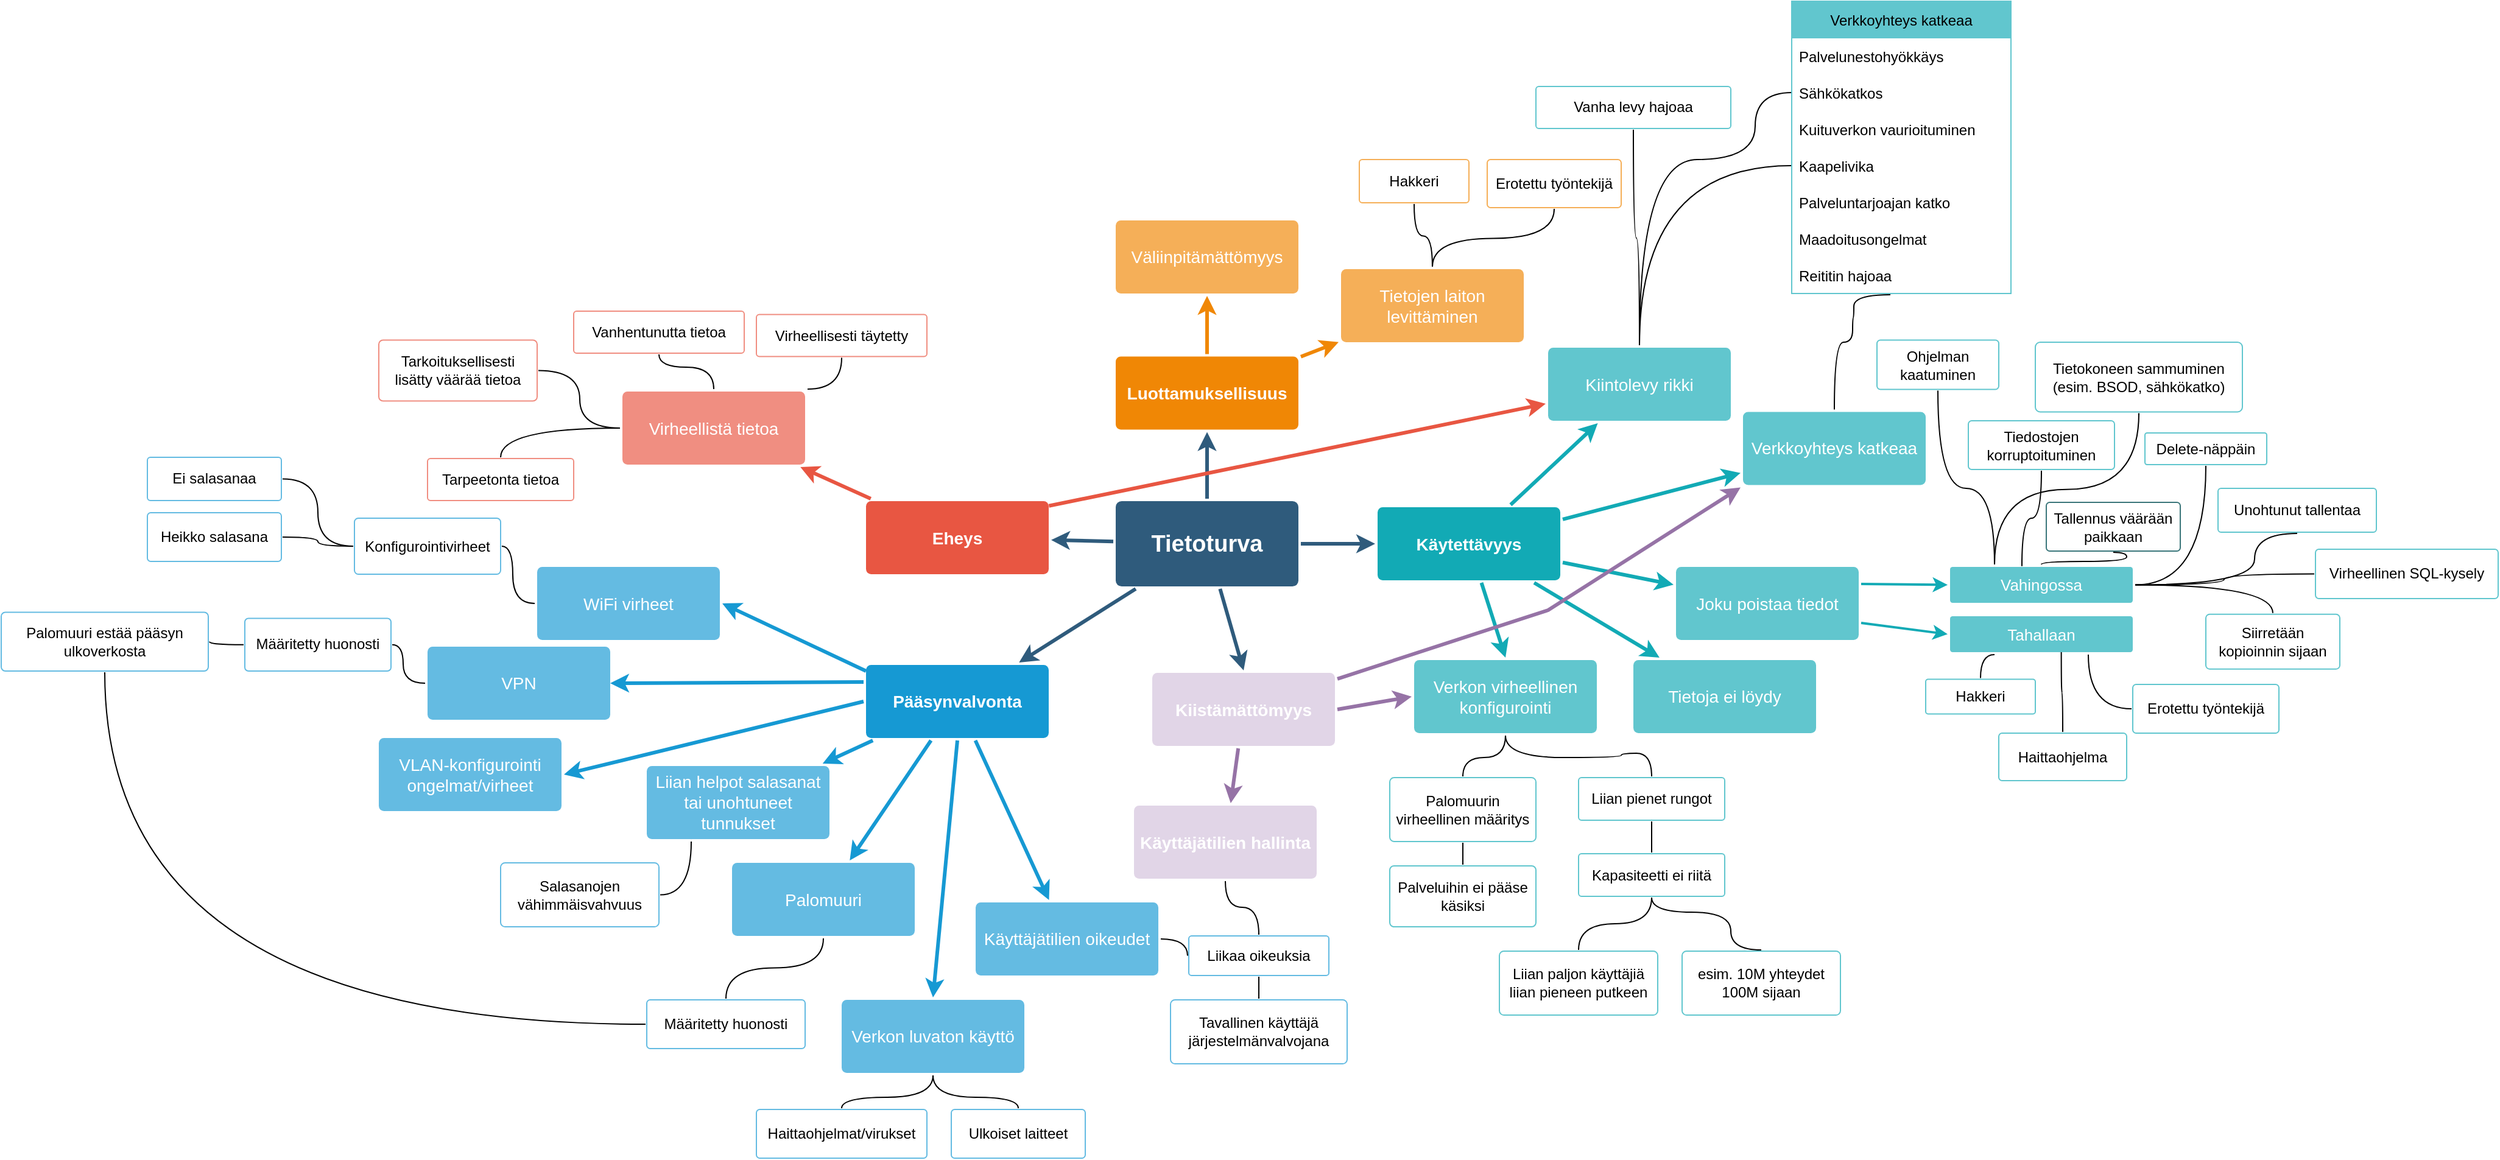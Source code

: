<mxfile version="20.2.8" type="device"><diagram id="6a731a19-8d31-9384-78a2-239565b7b9f0" name="Tietoturva"><mxGraphModel dx="2876" dy="1892" grid="1" gridSize="10" guides="1" tooltips="1" connect="1" arrows="1" fold="1" page="1" pageScale="1" pageWidth="1169" pageHeight="827" background="none" math="0" shadow="0"><root><mxCell id="0"/><mxCell id="1" parent="0"/><mxCell id="1745" value="" style="edgeStyle=none;rounded=0;jumpStyle=none;html=1;shadow=0;labelBackgroundColor=none;startArrow=none;startFill=0;endArrow=classic;endFill=1;jettySize=auto;orthogonalLoop=1;strokeColor=#2F5B7C;strokeWidth=3;fontFamily=Helvetica;fontSize=16;fontColor=#23445D;spacing=5;" parent="1" source="1749" target="1764" edge="1"><mxGeometry relative="1" as="geometry"/></mxCell><mxCell id="1746" value="" style="edgeStyle=none;rounded=0;jumpStyle=none;html=1;shadow=0;labelBackgroundColor=none;startArrow=none;startFill=0;endArrow=classic;endFill=1;jettySize=auto;orthogonalLoop=1;strokeColor=#2F5B7C;strokeWidth=3;fontFamily=Helvetica;fontSize=16;fontColor=#23445D;spacing=5;" parent="1" source="1749" target="1771" edge="1"><mxGeometry relative="1" as="geometry"/></mxCell><mxCell id="1747" value="" style="edgeStyle=none;rounded=0;jumpStyle=none;html=1;shadow=0;labelBackgroundColor=none;startArrow=none;startFill=0;endArrow=classic;endFill=1;jettySize=auto;orthogonalLoop=1;strokeColor=#2F5B7C;strokeWidth=3;fontFamily=Helvetica;fontSize=16;fontColor=#23445D;spacing=5;" parent="1" source="1749" target="1760" edge="1"><mxGeometry relative="1" as="geometry"/></mxCell><mxCell id="1748" value="" style="edgeStyle=none;rounded=0;jumpStyle=none;html=1;shadow=0;labelBackgroundColor=none;startArrow=none;startFill=0;endArrow=classic;endFill=1;jettySize=auto;orthogonalLoop=1;strokeColor=#2F5B7C;strokeWidth=3;fontFamily=Helvetica;fontSize=16;fontColor=#23445D;spacing=5;" parent="1" source="1749" target="1753" edge="1"><mxGeometry relative="1" as="geometry"/></mxCell><mxCell id="1749" value="Tietoturva" style="rounded=1;whiteSpace=wrap;html=1;shadow=0;labelBackgroundColor=none;strokeColor=none;strokeWidth=3;fillColor=#2F5B7C;fontFamily=Helvetica;fontSize=19;fontColor=#FFFFFF;align=center;fontStyle=1;spacing=5;arcSize=7;perimeterSpacing=2;sketch=0;" parent="1" vertex="1"><mxGeometry x="505" y="380.5" width="150" height="70" as="geometry"/></mxCell><mxCell id="1750" value="" style="edgeStyle=none;rounded=1;jumpStyle=none;html=1;shadow=0;labelBackgroundColor=none;startArrow=none;startFill=0;jettySize=auto;orthogonalLoop=1;strokeColor=#E85642;strokeWidth=3;fontFamily=Helvetica;fontSize=14;fontColor=#FFFFFF;spacing=5;fontStyle=1;fillColor=#b0e3e6;" parent="1" source="1753" target="1756" edge="1"><mxGeometry relative="1" as="geometry"/></mxCell><mxCell id="1753" value="Eheys" style="rounded=1;whiteSpace=wrap;html=1;shadow=0;labelBackgroundColor=none;strokeColor=none;strokeWidth=3;fillColor=#e85642;fontFamily=Helvetica;fontSize=14;fontColor=#FFFFFF;align=center;spacing=5;fontStyle=1;arcSize=7;perimeterSpacing=2;" parent="1" vertex="1"><mxGeometry x="300" y="380.5" width="150" height="60" as="geometry"/></mxCell><mxCell id="zw-V_fvsWvA3pNvPVC6o-1844" style="edgeStyle=orthogonalEdgeStyle;curved=1;orthogonalLoop=1;jettySize=auto;html=1;exitX=0.5;exitY=0;exitDx=0;exitDy=0;entryX=0.5;entryY=1;entryDx=0;entryDy=0;fontSize=13;fontColor=#000000;endArrow=none;endFill=0;strokeColor=#000000;" parent="1" source="1756" target="zw-V_fvsWvA3pNvPVC6o-1843" edge="1"><mxGeometry relative="1" as="geometry"/></mxCell><mxCell id="zw-V_fvsWvA3pNvPVC6o-1882" style="edgeStyle=orthogonalEdgeStyle;orthogonalLoop=1;jettySize=auto;html=1;exitX=1;exitY=0;exitDx=0;exitDy=0;entryX=0.5;entryY=1;entryDx=0;entryDy=0;fontSize=13;fontColor=#000000;endArrow=none;endFill=0;strokeColor=#000000;strokeWidth=1;curved=1;sketch=0;" parent="1" source="1756" target="zw-V_fvsWvA3pNvPVC6o-1880" edge="1"><mxGeometry relative="1" as="geometry"/></mxCell><mxCell id="2FHtNxAHxE6diCoPoQsu-1800" style="edgeStyle=orthogonalEdgeStyle;curved=1;orthogonalLoop=1;jettySize=auto;html=1;entryX=1;entryY=0.5;entryDx=0;entryDy=0;strokeColor=default;endArrow=none;endFill=0;" edge="1" parent="1" source="1756" target="2FHtNxAHxE6diCoPoQsu-1799"><mxGeometry relative="1" as="geometry"/></mxCell><mxCell id="2FHtNxAHxE6diCoPoQsu-1802" style="edgeStyle=orthogonalEdgeStyle;curved=1;orthogonalLoop=1;jettySize=auto;html=1;entryX=0.5;entryY=0;entryDx=0;entryDy=0;strokeColor=default;endArrow=none;endFill=0;" edge="1" parent="1" source="1756" target="2FHtNxAHxE6diCoPoQsu-1801"><mxGeometry relative="1" as="geometry"/></mxCell><mxCell id="1756" value="Virheellistä tietoa" style="rounded=1;whiteSpace=wrap;html=1;shadow=0;labelBackgroundColor=none;strokeColor=none;strokeWidth=3;fillColor=#f08e81;fontFamily=Helvetica;fontSize=14;fontColor=#FFFFFF;align=center;spacing=5;fontStyle=0;arcSize=7;perimeterSpacing=2;" parent="1" vertex="1"><mxGeometry x="100" y="290.5" width="150" height="60" as="geometry"/></mxCell><mxCell id="1757" value="" style="edgeStyle=none;rounded=0;jumpStyle=none;html=1;shadow=0;labelBackgroundColor=none;startArrow=none;startFill=0;endArrow=classic;endFill=1;jettySize=auto;orthogonalLoop=1;strokeColor=#1699D3;strokeWidth=3;fontFamily=Helvetica;fontSize=14;fontColor=#FFFFFF;spacing=5;" parent="1" source="1760" target="1763" edge="1"><mxGeometry relative="1" as="geometry"/></mxCell><mxCell id="1758" value="" style="edgeStyle=none;rounded=0;jumpStyle=none;html=1;shadow=0;labelBackgroundColor=none;startArrow=none;startFill=0;endArrow=classic;endFill=1;jettySize=auto;orthogonalLoop=1;strokeColor=#1699D3;strokeWidth=3;fontFamily=Helvetica;fontSize=14;fontColor=#FFFFFF;spacing=5;" parent="1" source="1760" target="1762" edge="1"><mxGeometry relative="1" as="geometry"/></mxCell><mxCell id="1759" value="" style="edgeStyle=none;rounded=0;jumpStyle=none;html=1;shadow=0;labelBackgroundColor=none;startArrow=none;startFill=0;endArrow=classic;endFill=1;jettySize=auto;orthogonalLoop=1;strokeColor=#1699D3;strokeWidth=3;fontFamily=Helvetica;fontSize=14;fontColor=#FFFFFF;spacing=5;" parent="1" source="1760" target="1761" edge="1"><mxGeometry relative="1" as="geometry"/></mxCell><mxCell id="1760" value="Pääsynvalvonta" style="rounded=1;whiteSpace=wrap;html=1;shadow=0;labelBackgroundColor=none;strokeColor=none;strokeWidth=3;fillColor=#1699d3;fontFamily=Helvetica;fontSize=14;fontColor=#FFFFFF;align=center;spacing=5;fontStyle=1;arcSize=7;perimeterSpacing=2;" parent="1" vertex="1"><mxGeometry x="300" y="515" width="150" height="60" as="geometry"/></mxCell><mxCell id="zw-V_fvsWvA3pNvPVC6o-1846" style="edgeStyle=orthogonalEdgeStyle;curved=1;orthogonalLoop=1;jettySize=auto;html=1;exitX=1;exitY=0.5;exitDx=0;exitDy=0;entryX=0;entryY=0.5;entryDx=0;entryDy=0;fontSize=13;fontColor=#000000;endArrow=none;endFill=0;strokeColor=#000000;" parent="1" source="1761" target="zw-V_fvsWvA3pNvPVC6o-1845" edge="1"><mxGeometry relative="1" as="geometry"/></mxCell><mxCell id="1761" value="Käyttäjätilien oikeudet" style="rounded=1;whiteSpace=wrap;html=1;shadow=0;labelBackgroundColor=none;strokeColor=none;strokeWidth=3;fillColor=#64bbe2;fontFamily=Helvetica;fontSize=14;fontColor=#FFFFFF;align=center;spacing=5;arcSize=7;perimeterSpacing=2;" parent="1" vertex="1"><mxGeometry x="390" y="710" width="150" height="60" as="geometry"/></mxCell><mxCell id="zw-V_fvsWvA3pNvPVC6o-1855" style="edgeStyle=orthogonalEdgeStyle;curved=1;orthogonalLoop=1;jettySize=auto;html=1;exitX=0.5;exitY=1;exitDx=0;exitDy=0;entryX=0.5;entryY=0;entryDx=0;entryDy=0;fontSize=13;fontColor=#000000;endArrow=none;endFill=0;strokeColor=#000000;strokeWidth=1;" parent="1" source="1762" target="zw-V_fvsWvA3pNvPVC6o-1853" edge="1"><mxGeometry relative="1" as="geometry"/></mxCell><mxCell id="1762" value="Palomuuri" style="rounded=1;whiteSpace=wrap;html=1;shadow=0;labelBackgroundColor=none;strokeColor=none;strokeWidth=3;fillColor=#64bbe2;fontFamily=Helvetica;fontSize=14;fontColor=#FFFFFF;align=center;spacing=5;arcSize=7;perimeterSpacing=2;" parent="1" vertex="1"><mxGeometry x="190" y="677.5" width="150" height="60" as="geometry"/></mxCell><mxCell id="zw-V_fvsWvA3pNvPVC6o-1860" style="edgeStyle=orthogonalEdgeStyle;curved=1;orthogonalLoop=1;jettySize=auto;html=1;exitX=0.25;exitY=1;exitDx=0;exitDy=0;entryX=1;entryY=0.5;entryDx=0;entryDy=0;fontSize=13;fontColor=#000000;endArrow=none;endFill=0;strokeColor=#000000;strokeWidth=1;" parent="1" source="1763" target="zw-V_fvsWvA3pNvPVC6o-1856" edge="1"><mxGeometry relative="1" as="geometry"/></mxCell><mxCell id="1763" value="Liian helpot salasanat tai unohtuneet tunnukset" style="rounded=1;whiteSpace=wrap;html=1;shadow=0;labelBackgroundColor=none;strokeColor=none;strokeWidth=3;fillColor=#64bbe2;fontFamily=Helvetica;fontSize=14;fontColor=#FFFFFF;align=center;spacing=5;arcSize=7;perimeterSpacing=2;" parent="1" vertex="1"><mxGeometry x="120" y="598" width="150" height="60" as="geometry"/></mxCell><mxCell id="1764" value="Luottamuksellisuus" style="rounded=1;whiteSpace=wrap;html=1;shadow=0;labelBackgroundColor=none;strokeColor=none;strokeWidth=3;fillColor=#F08705;fontFamily=Helvetica;fontSize=14;fontColor=#FFFFFF;align=center;spacing=5;fontStyle=1;arcSize=7;perimeterSpacing=2;" parent="1" vertex="1"><mxGeometry x="505" y="261.75" width="150" height="60" as="geometry"/></mxCell><mxCell id="zw-V_fvsWvA3pNvPVC6o-1851" style="edgeStyle=orthogonalEdgeStyle;curved=1;orthogonalLoop=1;jettySize=auto;html=1;exitX=0.5;exitY=0;exitDx=0;exitDy=0;entryX=0.5;entryY=1;entryDx=0;entryDy=0;fontSize=13;fontColor=#000000;endArrow=none;endFill=0;strokeColor=#000000;strokeWidth=1;" parent="1" source="1765" target="zw-V_fvsWvA3pNvPVC6o-1847" edge="1"><mxGeometry relative="1" as="geometry"/></mxCell><mxCell id="zw-V_fvsWvA3pNvPVC6o-1852" style="edgeStyle=orthogonalEdgeStyle;curved=1;orthogonalLoop=1;jettySize=auto;html=1;exitX=0.5;exitY=0;exitDx=0;exitDy=0;entryX=0.5;entryY=1;entryDx=0;entryDy=0;fontSize=13;fontColor=#000000;endArrow=none;endFill=0;strokeColor=#000000;strokeWidth=1;" parent="1" source="1765" target="zw-V_fvsWvA3pNvPVC6o-1849" edge="1"><mxGeometry relative="1" as="geometry"/></mxCell><mxCell id="1765" value="Tietojen laiton levittäminen" style="rounded=1;whiteSpace=wrap;html=1;shadow=0;labelBackgroundColor=none;strokeColor=none;strokeWidth=3;fillColor=#f5af58;fontFamily=Helvetica;fontSize=14;fontColor=#FFFFFF;align=center;spacing=5;arcSize=7;perimeterSpacing=2;" parent="1" vertex="1"><mxGeometry x="690" y="190" width="150" height="60" as="geometry"/></mxCell><mxCell id="1766" value="" style="edgeStyle=none;rounded=0;jumpStyle=none;html=1;shadow=0;labelBackgroundColor=none;startArrow=none;startFill=0;endArrow=classic;endFill=1;jettySize=auto;orthogonalLoop=1;strokeColor=#F08705;strokeWidth=3;fontFamily=Helvetica;fontSize=14;fontColor=#FFFFFF;spacing=5;" parent="1" source="1764" target="1765" edge="1"><mxGeometry relative="1" as="geometry"/></mxCell><mxCell id="1767" value="Väliinpitämättömyys" style="rounded=1;whiteSpace=wrap;html=1;shadow=0;labelBackgroundColor=none;strokeColor=none;strokeWidth=3;fillColor=#f5af58;fontFamily=Helvetica;fontSize=14;fontColor=#FFFFFF;align=center;spacing=5;arcSize=7;perimeterSpacing=2;" parent="1" vertex="1"><mxGeometry x="505" y="150" width="150" height="60" as="geometry"/></mxCell><mxCell id="1768" value="" style="edgeStyle=none;rounded=0;jumpStyle=none;html=1;shadow=0;labelBackgroundColor=none;startArrow=none;startFill=0;endArrow=classic;endFill=1;jettySize=auto;orthogonalLoop=1;strokeColor=#F08705;strokeWidth=3;fontFamily=Helvetica;fontSize=14;fontColor=#FFFFFF;spacing=5;" parent="1" source="1764" target="1767" edge="1"><mxGeometry relative="1" as="geometry"/></mxCell><mxCell id="1771" value="Käytettävyys" style="rounded=1;whiteSpace=wrap;html=1;shadow=0;labelBackgroundColor=none;strokeColor=none;strokeWidth=3;fillColor=#12aab5;fontFamily=Helvetica;fontSize=14;fontColor=#FFFFFF;align=center;spacing=5;fontStyle=1;arcSize=7;perimeterSpacing=2;" parent="1" vertex="1"><mxGeometry x="720" y="385.5" width="150" height="60" as="geometry"/></mxCell><mxCell id="1772" value="Tietoja ei löydy" style="rounded=1;whiteSpace=wrap;html=1;shadow=0;labelBackgroundColor=none;strokeColor=none;strokeWidth=3;fillColor=#61c6ce;fontFamily=Helvetica;fontSize=14;fontColor=#FFFFFF;align=center;spacing=5;fontStyle=0;arcSize=7;perimeterSpacing=2;" parent="1" vertex="1"><mxGeometry x="930" y="511" width="150" height="60" as="geometry"/></mxCell><mxCell id="1773" value="" style="edgeStyle=none;rounded=1;jumpStyle=none;html=1;shadow=0;labelBackgroundColor=none;startArrow=none;startFill=0;jettySize=auto;orthogonalLoop=1;strokeColor=#12AAB5;strokeWidth=3;fontFamily=Helvetica;fontSize=14;fontColor=#FFFFFF;spacing=5;fontStyle=1;fillColor=#b0e3e6;" parent="1" source="1771" target="1772" edge="1"><mxGeometry relative="1" as="geometry"/></mxCell><mxCell id="1774" value="Joku poistaa tiedot" style="rounded=1;whiteSpace=wrap;html=1;shadow=0;labelBackgroundColor=none;strokeColor=none;strokeWidth=3;fillColor=#61c6ce;fontFamily=Helvetica;fontSize=14;fontColor=#FFFFFF;align=center;spacing=5;fontStyle=0;arcSize=7;perimeterSpacing=2;" parent="1" vertex="1"><mxGeometry x="965" y="434.5" width="150" height="60" as="geometry"/></mxCell><mxCell id="1775" value="" style="edgeStyle=none;rounded=1;jumpStyle=none;html=1;shadow=0;labelBackgroundColor=none;startArrow=none;startFill=0;jettySize=auto;orthogonalLoop=1;strokeColor=#12AAB5;strokeWidth=3;fontFamily=Helvetica;fontSize=14;fontColor=#FFFFFF;spacing=5;fontStyle=1;fillColor=#b0e3e6;" parent="1" source="1771" target="1774" edge="1"><mxGeometry relative="1" as="geometry"/></mxCell><mxCell id="2FHtNxAHxE6diCoPoQsu-1795" style="edgeStyle=orthogonalEdgeStyle;orthogonalLoop=1;jettySize=auto;html=1;entryX=0.45;entryY=1.033;entryDx=0;entryDy=0;entryPerimeter=0;endArrow=none;endFill=0;curved=1;" edge="1" parent="1" source="1776" target="2FHtNxAHxE6diCoPoQsu-1794"><mxGeometry relative="1" as="geometry"><Array as="points"><mxPoint x="1095" y="250"/><mxPoint x="1110" y="250"/><mxPoint x="1110" y="230"/><mxPoint x="1111" y="230"/></Array></mxGeometry></mxCell><mxCell id="1776" value="Verkkoyhteys katkeaa" style="rounded=1;whiteSpace=wrap;html=1;shadow=0;labelBackgroundColor=none;strokeColor=none;strokeWidth=3;fillColor=#61c6ce;fontFamily=Helvetica;fontSize=14;fontColor=#FFFFFF;align=center;spacing=5;fontStyle=0;arcSize=7;perimeterSpacing=2;" parent="1" vertex="1"><mxGeometry x="1020" y="307.25" width="150" height="60" as="geometry"/></mxCell><mxCell id="1777" value="" style="edgeStyle=none;rounded=1;jumpStyle=none;html=1;shadow=0;labelBackgroundColor=none;startArrow=none;startFill=0;jettySize=auto;orthogonalLoop=1;strokeColor=#12AAB5;strokeWidth=3;fontFamily=Helvetica;fontSize=14;fontColor=#FFFFFF;spacing=5;fontStyle=1;fillColor=#b0e3e6;" parent="1" source="1771" target="1776" edge="1"><mxGeometry relative="1" as="geometry"/></mxCell><mxCell id="zw-V_fvsWvA3pNvPVC6o-1864" style="edgeStyle=orthogonalEdgeStyle;curved=1;orthogonalLoop=1;jettySize=auto;html=1;exitX=0.5;exitY=0;exitDx=0;exitDy=0;fontSize=13;fontColor=#000000;endArrow=none;endFill=0;strokeColor=default;strokeWidth=1;fillColor=#fff2cc;" parent="1" source="1778" target="zw-V_fvsWvA3pNvPVC6o-1863" edge="1"><mxGeometry relative="1" as="geometry"/></mxCell><mxCell id="2FHtNxAHxE6diCoPoQsu-1796" style="edgeStyle=orthogonalEdgeStyle;curved=1;orthogonalLoop=1;jettySize=auto;html=1;entryX=0;entryY=0.5;entryDx=0;entryDy=0;endArrow=none;endFill=0;fillColor=#fff2cc;strokeColor=#000000;" edge="1" parent="1" source="1778" target="2FHtNxAHxE6diCoPoQsu-1791"><mxGeometry relative="1" as="geometry"/></mxCell><mxCell id="2FHtNxAHxE6diCoPoQsu-1797" style="edgeStyle=orthogonalEdgeStyle;curved=1;orthogonalLoop=1;jettySize=auto;html=1;entryX=0;entryY=0.5;entryDx=0;entryDy=0;endArrow=none;endFill=0;fillColor=#fff2cc;strokeColor=default;" edge="1" parent="1" source="1778" target="2FHtNxAHxE6diCoPoQsu-1788"><mxGeometry relative="1" as="geometry"><Array as="points"><mxPoint x="935" y="100"/><mxPoint x="1030" y="100"/><mxPoint x="1030" y="45"/></Array></mxGeometry></mxCell><mxCell id="1778" value="Kiintolevy rikki" style="rounded=1;whiteSpace=wrap;html=1;shadow=0;labelBackgroundColor=none;strokeColor=none;strokeWidth=3;fillColor=#61c6ce;fontFamily=Helvetica;fontSize=14;fontColor=#FFFFFF;align=center;spacing=5;fontStyle=0;arcSize=7;perimeterSpacing=2;" parent="1" vertex="1"><mxGeometry x="860" y="254.5" width="150" height="60" as="geometry"/></mxCell><mxCell id="1779" value="" style="edgeStyle=none;rounded=1;jumpStyle=none;html=1;shadow=0;labelBackgroundColor=none;startArrow=none;startFill=0;jettySize=auto;orthogonalLoop=1;strokeColor=#12AAB5;strokeWidth=3;fontFamily=Helvetica;fontSize=14;fontColor=#FFFFFF;spacing=5;fontStyle=1;fillColor=#b0e3e6;" parent="1" source="1771" target="1778" edge="1"><mxGeometry relative="1" as="geometry"/></mxCell><mxCell id="zw-V_fvsWvA3pNvPVC6o-1779" value="" style="edgeStyle=none;rounded=0;jumpStyle=none;html=1;shadow=0;labelBackgroundColor=none;startArrow=none;startFill=0;endArrow=classic;endFill=1;jettySize=auto;orthogonalLoop=1;strokeColor=#9673a6;strokeWidth=3;fontFamily=Helvetica;fontSize=14;fontColor=#FFFFFF;spacing=5;fillColor=#e1d5e7;" parent="1" source="zw-V_fvsWvA3pNvPVC6o-1782" target="zw-V_fvsWvA3pNvPVC6o-1785" edge="1"><mxGeometry relative="1" as="geometry"/></mxCell><mxCell id="zw-V_fvsWvA3pNvPVC6o-1782" value="&lt;font color=&quot;#ffffff&quot;&gt;Kiistämättömyys&lt;/font&gt;" style="rounded=1;whiteSpace=wrap;html=1;shadow=0;labelBackgroundColor=none;strokeColor=none;strokeWidth=3;fillColor=#e1d5e7;fontFamily=Helvetica;fontSize=14;align=center;spacing=5;fontStyle=1;arcSize=7;perimeterSpacing=2;" parent="1" vertex="1"><mxGeometry x="535" y="521.5" width="150" height="60" as="geometry"/></mxCell><mxCell id="zw-V_fvsWvA3pNvPVC6o-1865" style="edgeStyle=orthogonalEdgeStyle;curved=1;orthogonalLoop=1;jettySize=auto;html=1;exitX=0.5;exitY=1;exitDx=0;exitDy=0;entryX=0.5;entryY=0;entryDx=0;entryDy=0;fontSize=13;fontColor=#000000;endArrow=none;endFill=0;strokeColor=#000000;strokeWidth=1;" parent="1" source="zw-V_fvsWvA3pNvPVC6o-1785" target="zw-V_fvsWvA3pNvPVC6o-1845" edge="1"><mxGeometry relative="1" as="geometry"/></mxCell><mxCell id="zw-V_fvsWvA3pNvPVC6o-1785" value="Käyttäjätilien hallinta" style="rounded=1;whiteSpace=wrap;html=1;shadow=0;labelBackgroundColor=none;strokeColor=none;strokeWidth=3;fillColor=#e1d5e7;fontFamily=Helvetica;fontSize=14;align=center;spacing=5;arcSize=7;perimeterSpacing=2;fontColor=#FFFFFF;fontStyle=1" parent="1" vertex="1"><mxGeometry x="520" y="630.5" width="150" height="60" as="geometry"/></mxCell><mxCell id="zw-V_fvsWvA3pNvPVC6o-1786" value="" style="edgeStyle=none;rounded=0;jumpStyle=none;html=1;shadow=0;labelBackgroundColor=none;startArrow=none;startFill=0;endArrow=classic;endFill=1;jettySize=auto;orthogonalLoop=1;strokeColor=#2F5B7C;strokeWidth=3;fontFamily=Helvetica;fontSize=16;fontColor=#23445D;spacing=5;entryX=0.5;entryY=0;entryDx=0;entryDy=0;" parent="1" source="1749" target="zw-V_fvsWvA3pNvPVC6o-1782" edge="1"><mxGeometry relative="1" as="geometry"><mxPoint x="543" y="462.5" as="sourcePoint"/><mxPoint x="395.649" y="578.5" as="targetPoint"/></mxGeometry></mxCell><mxCell id="zw-V_fvsWvA3pNvPVC6o-1789" value="" style="edgeStyle=none;rounded=1;jumpStyle=none;html=1;shadow=0;labelBackgroundColor=none;startArrow=none;startFill=0;jettySize=auto;orthogonalLoop=1;strokeColor=#E85642;strokeWidth=3;fontFamily=Helvetica;fontSize=14;fontColor=#FFFFFF;spacing=5;fontStyle=1;fillColor=#b0e3e6;exitX=0.988;exitY=0.092;exitDx=0;exitDy=0;exitPerimeter=0;entryX=0;entryY=0.75;entryDx=0;entryDy=0;" parent="1" source="1753" target="1778" edge="1"><mxGeometry relative="1" as="geometry"><mxPoint x="908.156" y="393.5" as="sourcePoint"/><mxPoint x="951.844" y="316.5" as="targetPoint"/></mxGeometry></mxCell><mxCell id="zw-V_fvsWvA3pNvPVC6o-1809" style="edgeStyle=orthogonalEdgeStyle;orthogonalLoop=1;jettySize=auto;html=1;exitX=0.25;exitY=1;exitDx=0;exitDy=0;entryX=0.5;entryY=0;entryDx=0;entryDy=0;fontSize=11;fontColor=#000000;strokeColor=#000000;curved=1;endArrow=none;endFill=0;" parent="1" source="zw-V_fvsWvA3pNvPVC6o-1790" target="zw-V_fvsWvA3pNvPVC6o-1804" edge="1"><mxGeometry relative="1" as="geometry"/></mxCell><mxCell id="zw-V_fvsWvA3pNvPVC6o-1812" style="edgeStyle=orthogonalEdgeStyle;orthogonalLoop=1;jettySize=auto;html=1;exitX=0.606;exitY=0.935;exitDx=0;exitDy=0;entryX=0.5;entryY=0;entryDx=0;entryDy=0;fontSize=11;fontColor=#000000;strokeColor=#000000;curved=1;endArrow=none;endFill=0;exitPerimeter=0;" parent="1" source="zw-V_fvsWvA3pNvPVC6o-1790" target="zw-V_fvsWvA3pNvPVC6o-1803" edge="1"><mxGeometry relative="1" as="geometry"/></mxCell><mxCell id="zw-V_fvsWvA3pNvPVC6o-1822" style="edgeStyle=orthogonalEdgeStyle;curved=1;orthogonalLoop=1;jettySize=auto;html=1;exitX=0.75;exitY=1;exitDx=0;exitDy=0;entryX=0;entryY=0.5;entryDx=0;entryDy=0;fontSize=11;fontColor=#000000;endArrow=none;endFill=0;strokeColor=#000000;" parent="1" source="zw-V_fvsWvA3pNvPVC6o-1790" target="zw-V_fvsWvA3pNvPVC6o-1811" edge="1"><mxGeometry relative="1" as="geometry"/></mxCell><mxCell id="zw-V_fvsWvA3pNvPVC6o-1790" value="Tahallaan" style="rounded=1;whiteSpace=wrap;html=1;shadow=0;labelBackgroundColor=none;strokeColor=none;strokeWidth=3;fillColor=#61c6ce;fontFamily=Helvetica;fontSize=13;fontColor=#FFFFFF;align=center;spacing=5;fontStyle=0;arcSize=7;perimeterSpacing=2;" parent="1" vertex="1"><mxGeometry x="1190" y="475" width="150" height="29.5" as="geometry"/></mxCell><mxCell id="zw-V_fvsWvA3pNvPVC6o-1800" style="edgeStyle=orthogonalEdgeStyle;orthogonalLoop=1;jettySize=auto;html=1;exitX=1;exitY=0.5;exitDx=0;exitDy=0;entryX=0.5;entryY=1;entryDx=0;entryDy=0;fontSize=11;fontColor=#000000;strokeColor=#000000;curved=1;endArrow=none;endFill=0;" parent="1" source="zw-V_fvsWvA3pNvPVC6o-1791" target="zw-V_fvsWvA3pNvPVC6o-1797" edge="1"><mxGeometry relative="1" as="geometry"/></mxCell><mxCell id="zw-V_fvsWvA3pNvPVC6o-1806" style="edgeStyle=orthogonalEdgeStyle;orthogonalLoop=1;jettySize=auto;html=1;fontSize=11;fontColor=#000000;strokeColor=#000000;curved=1;endArrow=none;endFill=0;" parent="1" source="zw-V_fvsWvA3pNvPVC6o-1791" target="zw-V_fvsWvA3pNvPVC6o-1801" edge="1"><mxGeometry relative="1" as="geometry"/></mxCell><mxCell id="zw-V_fvsWvA3pNvPVC6o-1808" style="edgeStyle=orthogonalEdgeStyle;orthogonalLoop=1;jettySize=auto;html=1;fontSize=11;fontColor=#000000;strokeColor=#000000;curved=1;endArrow=none;endFill=0;" parent="1" source="zw-V_fvsWvA3pNvPVC6o-1791" target="zw-V_fvsWvA3pNvPVC6o-1802" edge="1"><mxGeometry relative="1" as="geometry"/></mxCell><mxCell id="zw-V_fvsWvA3pNvPVC6o-1816" style="edgeStyle=orthogonalEdgeStyle;curved=1;orthogonalLoop=1;jettySize=auto;html=1;exitX=1;exitY=0.5;exitDx=0;exitDy=0;entryX=0.5;entryY=1;entryDx=0;entryDy=0;fontSize=11;fontColor=#000000;endArrow=none;endFill=0;strokeColor=#000000;" parent="1" source="zw-V_fvsWvA3pNvPVC6o-1791" target="zw-V_fvsWvA3pNvPVC6o-1814" edge="1"><mxGeometry relative="1" as="geometry"><Array as="points"><mxPoint x="1440" y="449"/><mxPoint x="1440" y="407"/></Array></mxGeometry></mxCell><mxCell id="zw-V_fvsWvA3pNvPVC6o-1818" style="edgeStyle=orthogonalEdgeStyle;curved=1;orthogonalLoop=1;jettySize=auto;html=1;exitX=0.5;exitY=0;exitDx=0;exitDy=0;entryX=0.5;entryY=1;entryDx=0;entryDy=0;fontSize=11;fontColor=#000000;endArrow=none;endFill=0;strokeColor=#000000;" parent="1" source="zw-V_fvsWvA3pNvPVC6o-1791" target="zw-V_fvsWvA3pNvPVC6o-1817" edge="1"><mxGeometry relative="1" as="geometry"><Array as="points"><mxPoint x="1265" y="430"/><mxPoint x="1335" y="430"/></Array></mxGeometry></mxCell><mxCell id="zw-V_fvsWvA3pNvPVC6o-1824" style="edgeStyle=orthogonalEdgeStyle;curved=1;orthogonalLoop=1;jettySize=auto;html=1;exitX=0.25;exitY=0;exitDx=0;exitDy=0;fontSize=13;fontColor=#000000;endArrow=none;endFill=0;strokeColor=#000000;" parent="1" source="zw-V_fvsWvA3pNvPVC6o-1791" target="zw-V_fvsWvA3pNvPVC6o-1823" edge="1"><mxGeometry relative="1" as="geometry"/></mxCell><mxCell id="zw-V_fvsWvA3pNvPVC6o-1791" value="Vahingossa" style="rounded=1;whiteSpace=wrap;html=1;shadow=0;labelBackgroundColor=none;strokeColor=none;strokeWidth=3;fillColor=#61c6ce;fontFamily=Helvetica;fontSize=13;fontColor=#FFFFFF;align=center;spacing=5;fontStyle=0;arcSize=7;perimeterSpacing=2;" parent="1" vertex="1"><mxGeometry x="1190" y="434.5" width="150" height="29.5" as="geometry"/></mxCell><mxCell id="zw-V_fvsWvA3pNvPVC6o-1793" value="" style="edgeStyle=none;rounded=1;jumpStyle=none;html=1;shadow=0;labelBackgroundColor=none;startArrow=none;startFill=0;jettySize=auto;orthogonalLoop=1;strokeColor=#12AAB5;strokeWidth=2;fontFamily=Helvetica;fontSize=14;fontColor=#FFFFFF;spacing=5;fontStyle=1;fillColor=#b0e3e6;entryX=0;entryY=0.5;entryDx=0;entryDy=0;exitX=1;exitY=0.25;exitDx=0;exitDy=0;" parent="1" source="1774" target="zw-V_fvsWvA3pNvPVC6o-1791" edge="1"><mxGeometry relative="1" as="geometry"><mxPoint x="1165" y="442.717" as="sourcePoint"/><mxPoint x="1221" y="455.783" as="targetPoint"/></mxGeometry></mxCell><mxCell id="zw-V_fvsWvA3pNvPVC6o-1794" value="" style="edgeStyle=none;rounded=1;jumpStyle=none;html=1;shadow=0;labelBackgroundColor=none;startArrow=none;startFill=0;jettySize=auto;orthogonalLoop=1;strokeColor=#12AAB5;strokeWidth=2;fontFamily=Helvetica;fontSize=14;fontColor=#FFFFFF;spacing=5;fontStyle=1;fillColor=#b0e3e6;entryX=0;entryY=0.5;entryDx=0;entryDy=0;exitX=1;exitY=0.75;exitDx=0;exitDy=0;" parent="1" source="1774" target="zw-V_fvsWvA3pNvPVC6o-1790" edge="1"><mxGeometry relative="1" as="geometry"><mxPoint x="1169" y="480" as="sourcePoint"/><mxPoint x="1190" y="480.75" as="targetPoint"/></mxGeometry></mxCell><mxCell id="zw-V_fvsWvA3pNvPVC6o-1797" value="Delete-näppäin" style="rounded=1;whiteSpace=wrap;html=1;shadow=0;labelBackgroundColor=none;strokeColor=#61C6CE;strokeWidth=1;fillColor=none;fontFamily=Helvetica;fontSize=12;fontColor=#000000;align=center;spacing=5;fontStyle=0;arcSize=7;perimeterSpacing=1;" parent="1" vertex="1"><mxGeometry x="1350" y="324.5" width="100" height="26" as="geometry"/></mxCell><mxCell id="zw-V_fvsWvA3pNvPVC6o-1801" value="Siirretään kopioinnin sijaan" style="rounded=1;whiteSpace=wrap;html=1;shadow=0;labelBackgroundColor=none;strokeColor=#61C6CE;strokeWidth=1;fillColor=none;fontFamily=Helvetica;fontSize=12;fontColor=#000000;align=center;spacing=5;fontStyle=0;arcSize=7;perimeterSpacing=1;" parent="1" vertex="1"><mxGeometry x="1400" y="473.37" width="110" height="45" as="geometry"/></mxCell><mxCell id="zw-V_fvsWvA3pNvPVC6o-1802" value="Virheellinen SQL-kysely" style="rounded=1;whiteSpace=wrap;html=1;shadow=0;labelBackgroundColor=none;strokeColor=#61C6CE;strokeWidth=1;fillColor=none;fontFamily=Helvetica;fontSize=12;fontColor=#000000;align=center;spacing=5;fontStyle=0;arcSize=7;perimeterSpacing=1;" parent="1" vertex="1"><mxGeometry x="1490" y="420" width="150" height="40.5" as="geometry"/></mxCell><mxCell id="zw-V_fvsWvA3pNvPVC6o-1803" value="Haittaohjelma" style="rounded=1;whiteSpace=wrap;html=1;shadow=0;labelBackgroundColor=none;strokeColor=#61C6CE;strokeWidth=1;fillColor=none;fontFamily=Helvetica;fontSize=12;fontColor=#000000;align=center;spacing=5;fontStyle=0;arcSize=7;perimeterSpacing=1;" parent="1" vertex="1"><mxGeometry x="1230" y="571" width="105" height="39" as="geometry"/></mxCell><mxCell id="zw-V_fvsWvA3pNvPVC6o-1804" value="Hakkeri" style="rounded=1;whiteSpace=wrap;html=1;shadow=0;labelBackgroundColor=none;strokeColor=#61C6CE;strokeWidth=1;fillColor=none;fontFamily=Helvetica;fontSize=12;fontColor=#000000;align=center;spacing=5;fontStyle=0;arcSize=7;perimeterSpacing=1;" parent="1" vertex="1"><mxGeometry x="1170" y="526.75" width="90" height="28.5" as="geometry"/></mxCell><mxCell id="zw-V_fvsWvA3pNvPVC6o-1811" value="Erotettu työntekijä" style="rounded=1;whiteSpace=wrap;html=1;shadow=0;labelBackgroundColor=none;strokeColor=#61C6CE;strokeWidth=1;fillColor=none;fontFamily=Helvetica;fontSize=12;fontColor=#000000;align=center;spacing=5;fontStyle=0;arcSize=7;perimeterSpacing=1;" parent="1" vertex="1"><mxGeometry x="1340" y="531" width="120" height="40" as="geometry"/></mxCell><mxCell id="zw-V_fvsWvA3pNvPVC6o-1814" value="Unohtunut tallentaa" style="rounded=1;whiteSpace=wrap;html=1;shadow=0;labelBackgroundColor=none;strokeColor=#61C6CE;strokeWidth=1;fillColor=none;fontFamily=Helvetica;fontSize=12;fontColor=#000000;align=center;spacing=5;fontStyle=0;arcSize=7;perimeterSpacing=1;" parent="1" vertex="1"><mxGeometry x="1410" y="370" width="130" height="36" as="geometry"/></mxCell><mxCell id="zw-V_fvsWvA3pNvPVC6o-1817" value="Tallennus väärään paikkaan" style="rounded=1;whiteSpace=wrap;html=1;shadow=0;labelBackgroundColor=none;strokeColor=#3A767A;strokeWidth=1;fillColor=none;fontFamily=Helvetica;fontSize=12;fontColor=#000000;align=center;spacing=5;fontStyle=0;arcSize=7;perimeterSpacing=1;" parent="1" vertex="1"><mxGeometry x="1269" y="381.5" width="110" height="40" as="geometry"/></mxCell><mxCell id="zw-V_fvsWvA3pNvPVC6o-1821" style="edgeStyle=orthogonalEdgeStyle;curved=1;orthogonalLoop=1;jettySize=auto;html=1;exitX=0.5;exitY=1;exitDx=0;exitDy=0;entryX=0.25;entryY=0;entryDx=0;entryDy=0;fontSize=11;fontColor=#000000;endArrow=none;endFill=0;strokeColor=#000000;" parent="1" source="zw-V_fvsWvA3pNvPVC6o-1820" target="zw-V_fvsWvA3pNvPVC6o-1791" edge="1"><mxGeometry relative="1" as="geometry"><Array as="points"><mxPoint x="1180" y="370"/><mxPoint x="1226" y="370"/></Array></mxGeometry></mxCell><mxCell id="zw-V_fvsWvA3pNvPVC6o-1820" value="Ohjelman kaatuminen" style="rounded=1;whiteSpace=wrap;html=1;shadow=0;labelBackgroundColor=none;strokeColor=#61C6CE;strokeWidth=1;fillColor=none;fontFamily=Helvetica;fontSize=12;fontColor=#000000;align=center;spacing=5;fontStyle=0;arcSize=7;perimeterSpacing=1;" parent="1" vertex="1"><mxGeometry x="1130" y="248.25" width="100" height="40.5" as="geometry"/></mxCell><mxCell id="zw-V_fvsWvA3pNvPVC6o-1823" value="Tietokoneen sammuminen (esim. BSOD, sähkökatko)" style="rounded=1;whiteSpace=wrap;html=1;shadow=0;labelBackgroundColor=none;strokeColor=#61C6CE;strokeWidth=1;fillColor=none;fontFamily=Helvetica;fontSize=12;fontColor=#000000;align=center;spacing=5;fontStyle=0;arcSize=7;perimeterSpacing=1;" parent="1" vertex="1"><mxGeometry x="1260" y="250" width="170" height="57.25" as="geometry"/></mxCell><mxCell id="zw-V_fvsWvA3pNvPVC6o-1826" style="edgeStyle=orthogonalEdgeStyle;curved=1;orthogonalLoop=1;jettySize=auto;html=1;entryX=0.396;entryY=0.041;entryDx=0;entryDy=0;entryPerimeter=0;fontSize=13;fontColor=#000000;endArrow=none;endFill=0;strokeColor=#000000;" parent="1" source="zw-V_fvsWvA3pNvPVC6o-1825" target="zw-V_fvsWvA3pNvPVC6o-1791" edge="1"><mxGeometry relative="1" as="geometry"/></mxCell><mxCell id="zw-V_fvsWvA3pNvPVC6o-1825" value="Tiedostojen korruptoituminen" style="rounded=1;whiteSpace=wrap;html=1;shadow=0;labelBackgroundColor=none;strokeColor=#61C6CE;strokeWidth=1;fillColor=none;fontFamily=Helvetica;fontSize=12;fontColor=#000000;align=center;spacing=5;fontStyle=0;arcSize=7;perimeterSpacing=1;" parent="1" vertex="1"><mxGeometry x="1205" y="314.5" width="120" height="40" as="geometry"/></mxCell><mxCell id="zw-V_fvsWvA3pNvPVC6o-1843" value="Vanhentunutta tietoa" style="rounded=1;whiteSpace=wrap;html=1;shadow=0;labelBackgroundColor=none;strokeColor=#F08E81;strokeWidth=1;fillColor=none;fontFamily=Helvetica;fontSize=12;fontColor=#000000;align=center;spacing=5;fontStyle=0;arcSize=7;perimeterSpacing=1;" parent="1" vertex="1"><mxGeometry x="60" y="224.5" width="140" height="34.5" as="geometry"/></mxCell><mxCell id="2FHtNxAHxE6diCoPoQsu-1849" style="edgeStyle=orthogonalEdgeStyle;curved=1;sketch=0;orthogonalLoop=1;jettySize=auto;html=1;exitX=0.5;exitY=1;exitDx=0;exitDy=0;entryX=0.5;entryY=0;entryDx=0;entryDy=0;strokeColor=#000000;strokeWidth=1;fontSize=19;fontColor=#FFFFFF;endArrow=none;endFill=0;" edge="1" parent="1" source="zw-V_fvsWvA3pNvPVC6o-1845" target="2FHtNxAHxE6diCoPoQsu-1848"><mxGeometry relative="1" as="geometry"/></mxCell><mxCell id="zw-V_fvsWvA3pNvPVC6o-1845" value="Liikaa oikeuksia" style="rounded=1;whiteSpace=wrap;html=1;shadow=0;labelBackgroundColor=none;strokeColor=#64BBE2;strokeWidth=1;fillColor=none;fontFamily=Helvetica;fontSize=12;fontColor=#000000;align=center;spacing=5;fontStyle=0;arcSize=7;perimeterSpacing=1;" parent="1" vertex="1"><mxGeometry x="565" y="737.5" width="115" height="32.5" as="geometry"/></mxCell><mxCell id="zw-V_fvsWvA3pNvPVC6o-1847" value="Erotettu työntekijä" style="rounded=1;whiteSpace=wrap;html=1;shadow=0;labelBackgroundColor=none;strokeColor=#F5AF58;strokeWidth=1;fillColor=none;fontFamily=Helvetica;fontSize=12;fontColor=#000000;align=center;spacing=5;fontStyle=0;arcSize=7;perimeterSpacing=1;" parent="1" vertex="1"><mxGeometry x="810" y="100" width="110" height="39.5" as="geometry"/></mxCell><mxCell id="zw-V_fvsWvA3pNvPVC6o-1849" value="Hakkeri" style="rounded=1;whiteSpace=wrap;html=1;shadow=0;labelBackgroundColor=none;strokeColor=#F5AF58;strokeWidth=1;fillColor=none;fontFamily=Helvetica;fontSize=12;fontColor=#000000;align=center;spacing=5;fontStyle=0;arcSize=7;perimeterSpacing=1;" parent="1" vertex="1"><mxGeometry x="705" y="100" width="90" height="35.5" as="geometry"/></mxCell><mxCell id="2FHtNxAHxE6diCoPoQsu-1844" style="edgeStyle=orthogonalEdgeStyle;curved=1;orthogonalLoop=1;jettySize=auto;html=1;exitX=0;exitY=0.5;exitDx=0;exitDy=0;entryX=0.5;entryY=1;entryDx=0;entryDy=0;strokeColor=default;fontSize=11;endArrow=none;endFill=0;" edge="1" parent="1" source="zw-V_fvsWvA3pNvPVC6o-1853" target="2FHtNxAHxE6diCoPoQsu-1842"><mxGeometry relative="1" as="geometry"/></mxCell><mxCell id="zw-V_fvsWvA3pNvPVC6o-1853" value="Määritetty huonosti" style="rounded=1;whiteSpace=wrap;html=1;shadow=0;labelBackgroundColor=none;strokeColor=#64BBE2;strokeWidth=1;fillColor=none;fontFamily=Helvetica;fontSize=12;fontColor=#000000;align=center;spacing=5;fontStyle=0;arcSize=7;perimeterSpacing=1;" parent="1" vertex="1"><mxGeometry x="120" y="790" width="130" height="40" as="geometry"/></mxCell><mxCell id="zw-V_fvsWvA3pNvPVC6o-1856" value="Salasanojen vähimmäisvahvuus" style="rounded=1;whiteSpace=wrap;html=1;shadow=0;labelBackgroundColor=none;strokeColor=#64BBE2;strokeWidth=1;fillColor=none;fontFamily=Helvetica;fontSize=12;fontColor=#000000;align=center;spacing=5;fontStyle=0;arcSize=7;perimeterSpacing=1;" parent="1" vertex="1"><mxGeometry y="677.5" width="130" height="52.5" as="geometry"/></mxCell><mxCell id="zw-V_fvsWvA3pNvPVC6o-1863" value="Vanha levy hajoaa" style="rounded=1;whiteSpace=wrap;html=1;shadow=0;labelBackgroundColor=none;strokeColor=#61C6CE;strokeWidth=1;fillColor=none;fontFamily=Helvetica;fontSize=12;fontColor=#000000;align=center;spacing=5;fontStyle=0;arcSize=7;perimeterSpacing=1;" parent="1" vertex="1"><mxGeometry x="850" y="40" width="160" height="34.5" as="geometry"/></mxCell><mxCell id="zw-V_fvsWvA3pNvPVC6o-1866" value="VLAN-konfigurointi ongelmat/virheet" style="rounded=1;whiteSpace=wrap;html=1;shadow=0;labelBackgroundColor=none;strokeColor=none;strokeWidth=3;fillColor=#64bbe2;fontFamily=Helvetica;fontSize=14;fontColor=#FFFFFF;align=center;spacing=5;arcSize=7;perimeterSpacing=2;" parent="1" vertex="1"><mxGeometry x="-100" y="575" width="150" height="60" as="geometry"/></mxCell><mxCell id="zw-V_fvsWvA3pNvPVC6o-1868" value="" style="edgeStyle=none;rounded=0;jumpStyle=none;html=1;shadow=0;labelBackgroundColor=none;startArrow=none;startFill=0;endArrow=classic;endFill=1;jettySize=auto;orthogonalLoop=1;strokeColor=#1699D3;strokeWidth=3;fontFamily=Helvetica;fontSize=14;fontColor=#FFFFFF;spacing=5;exitX=0;exitY=0.5;exitDx=0;exitDy=0;entryX=1;entryY=0.5;entryDx=0;entryDy=0;" parent="1" source="1760" target="zw-V_fvsWvA3pNvPVC6o-1866" edge="1"><mxGeometry relative="1" as="geometry"><mxPoint x="173.998" y="580" as="sourcePoint"/><mxPoint x="96.162" y="675.5" as="targetPoint"/></mxGeometry></mxCell><mxCell id="zw-V_fvsWvA3pNvPVC6o-1869" value="" style="edgeStyle=none;rounded=0;jumpStyle=none;html=1;shadow=0;labelBackgroundColor=none;startArrow=none;startFill=0;endArrow=classic;endFill=1;jettySize=auto;orthogonalLoop=1;strokeColor=#1699D3;strokeWidth=3;fontFamily=Helvetica;fontSize=14;fontColor=#FFFFFF;spacing=5;exitX=0.5;exitY=1;exitDx=0;exitDy=0;entryX=0.5;entryY=0;entryDx=0;entryDy=0;" parent="1" source="1760" target="zw-V_fvsWvA3pNvPVC6o-1870" edge="1"><mxGeometry relative="1" as="geometry"><mxPoint x="378.219" y="642.5" as="sourcePoint"/><mxPoint x="370" y="870" as="targetPoint"/></mxGeometry></mxCell><mxCell id="zw-V_fvsWvA3pNvPVC6o-1874" style="edgeStyle=orthogonalEdgeStyle;curved=1;orthogonalLoop=1;jettySize=auto;html=1;exitX=0.5;exitY=1;exitDx=0;exitDy=0;entryX=0.5;entryY=0;entryDx=0;entryDy=0;fontSize=13;fontColor=#000000;endArrow=none;endFill=0;strokeColor=#000000;strokeWidth=1;" parent="1" source="zw-V_fvsWvA3pNvPVC6o-1870" target="zw-V_fvsWvA3pNvPVC6o-1873" edge="1"><mxGeometry relative="1" as="geometry"/></mxCell><mxCell id="zw-V_fvsWvA3pNvPVC6o-1875" style="edgeStyle=orthogonalEdgeStyle;curved=1;orthogonalLoop=1;jettySize=auto;html=1;exitX=0.5;exitY=1;exitDx=0;exitDy=0;entryX=0.5;entryY=0;entryDx=0;entryDy=0;fontSize=13;fontColor=#000000;endArrow=none;endFill=0;strokeColor=#000000;strokeWidth=1;" parent="1" source="zw-V_fvsWvA3pNvPVC6o-1870" target="zw-V_fvsWvA3pNvPVC6o-1872" edge="1"><mxGeometry relative="1" as="geometry"/></mxCell><mxCell id="zw-V_fvsWvA3pNvPVC6o-1870" value="Verkon luvaton käyttö" style="rounded=1;whiteSpace=wrap;html=1;shadow=0;labelBackgroundColor=none;strokeColor=none;strokeWidth=3;fillColor=#64bbe2;fontFamily=Helvetica;fontSize=14;fontColor=#FFFFFF;align=center;spacing=5;arcSize=7;perimeterSpacing=2;" parent="1" vertex="1"><mxGeometry x="280" y="790" width="150" height="60" as="geometry"/></mxCell><mxCell id="zw-V_fvsWvA3pNvPVC6o-1872" value="Ulkoiset laitteet" style="rounded=1;whiteSpace=wrap;html=1;shadow=0;labelBackgroundColor=none;strokeColor=#64BBE2;strokeWidth=1;fillColor=none;fontFamily=Helvetica;fontSize=12;fontColor=#000000;align=center;spacing=5;fontStyle=0;arcSize=7;perimeterSpacing=1;" parent="1" vertex="1"><mxGeometry x="370" y="880" width="110" height="40" as="geometry"/></mxCell><mxCell id="zw-V_fvsWvA3pNvPVC6o-1873" value="Haittaohjelmat/virukset" style="rounded=1;whiteSpace=wrap;html=1;shadow=0;labelBackgroundColor=none;strokeColor=#64BBE2;strokeWidth=1;fillColor=none;fontFamily=Helvetica;fontSize=12;fontColor=#000000;align=center;spacing=5;fontStyle=0;arcSize=7;perimeterSpacing=1;" parent="1" vertex="1"><mxGeometry x="210" y="880" width="140" height="40" as="geometry"/></mxCell><mxCell id="zw-V_fvsWvA3pNvPVC6o-1880" value="Virheellisesti täytetty" style="rounded=1;whiteSpace=wrap;html=1;shadow=0;labelBackgroundColor=none;strokeColor=#F08E81;strokeWidth=1;fillColor=none;fontFamily=Helvetica;fontSize=12;fontColor=#000000;align=center;spacing=5;fontStyle=0;arcSize=7;perimeterSpacing=1;" parent="1" vertex="1"><mxGeometry x="210" y="227.25" width="140" height="34.5" as="geometry"/></mxCell><mxCell id="2FHtNxAHxE6diCoPoQsu-1786" value="Verkkoyhteys katkeaa" style="swimlane;fontStyle=0;childLayout=stackLayout;horizontal=1;startSize=30;horizontalStack=0;resizeParent=1;resizeParentMax=0;resizeLast=0;collapsible=1;marginBottom=0;fillColor=#61C6CE;strokeColor=#61C6CE;" vertex="1" parent="1"><mxGeometry x="1060" y="-30" width="180" height="240" as="geometry"><mxRectangle x="1050" y="-30" width="160" height="30" as="alternateBounds"/></mxGeometry></mxCell><mxCell id="2FHtNxAHxE6diCoPoQsu-1787" value="Palvelunestohyökkäys" style="text;strokeColor=none;fillColor=none;align=left;verticalAlign=middle;spacingLeft=4;spacingRight=4;overflow=hidden;points=[[0,0.5],[1,0.5]];portConstraint=eastwest;rotatable=0;" vertex="1" parent="2FHtNxAHxE6diCoPoQsu-1786"><mxGeometry y="30" width="180" height="30" as="geometry"/></mxCell><mxCell id="2FHtNxAHxE6diCoPoQsu-1788" value="Sähkökatkos" style="text;strokeColor=none;fillColor=none;align=left;verticalAlign=middle;spacingLeft=4;spacingRight=4;overflow=hidden;points=[[0,0.5],[1,0.5]];portConstraint=eastwest;rotatable=0;" vertex="1" parent="2FHtNxAHxE6diCoPoQsu-1786"><mxGeometry y="60" width="180" height="30" as="geometry"/></mxCell><mxCell id="2FHtNxAHxE6diCoPoQsu-1789" value="Kuituverkon vaurioituminen" style="text;strokeColor=none;fillColor=none;align=left;verticalAlign=middle;spacingLeft=4;spacingRight=4;overflow=hidden;points=[[0,0.5],[1,0.5]];portConstraint=eastwest;rotatable=0;" vertex="1" parent="2FHtNxAHxE6diCoPoQsu-1786"><mxGeometry y="90" width="180" height="30" as="geometry"/></mxCell><mxCell id="2FHtNxAHxE6diCoPoQsu-1791" value="Kaapelivika" style="text;strokeColor=none;fillColor=none;align=left;verticalAlign=middle;spacingLeft=4;spacingRight=4;overflow=hidden;points=[[0,0.5],[1,0.5]];portConstraint=eastwest;rotatable=0;" vertex="1" parent="2FHtNxAHxE6diCoPoQsu-1786"><mxGeometry y="120" width="180" height="30" as="geometry"/></mxCell><mxCell id="2FHtNxAHxE6diCoPoQsu-1792" value="Palveluntarjoajan katko" style="text;strokeColor=none;fillColor=none;align=left;verticalAlign=middle;spacingLeft=4;spacingRight=4;overflow=hidden;points=[[0,0.5],[1,0.5]];portConstraint=eastwest;rotatable=0;" vertex="1" parent="2FHtNxAHxE6diCoPoQsu-1786"><mxGeometry y="150" width="180" height="30" as="geometry"/></mxCell><mxCell id="2FHtNxAHxE6diCoPoQsu-1793" value="Maadoitusongelmat" style="text;strokeColor=none;fillColor=none;align=left;verticalAlign=middle;spacingLeft=4;spacingRight=4;overflow=hidden;points=[[0,0.5],[1,0.5]];portConstraint=eastwest;rotatable=0;" vertex="1" parent="2FHtNxAHxE6diCoPoQsu-1786"><mxGeometry y="180" width="180" height="30" as="geometry"/></mxCell><mxCell id="2FHtNxAHxE6diCoPoQsu-1794" value="Reititin hajoaa" style="text;strokeColor=none;fillColor=none;align=left;verticalAlign=middle;spacingLeft=4;spacingRight=4;overflow=hidden;points=[[0,0.5],[1,0.5]];portConstraint=eastwest;rotatable=0;" vertex="1" parent="2FHtNxAHxE6diCoPoQsu-1786"><mxGeometry y="210" width="180" height="30" as="geometry"/></mxCell><mxCell id="2FHtNxAHxE6diCoPoQsu-1799" value="Tarkoituksellisesti lisätty väärää tietoa" style="rounded=1;whiteSpace=wrap;html=1;shadow=0;labelBackgroundColor=none;strokeColor=#F08E81;strokeWidth=1;fillColor=none;fontFamily=Helvetica;fontSize=12;fontColor=#000000;align=center;spacing=5;fontStyle=0;arcSize=7;perimeterSpacing=1;" vertex="1" parent="1"><mxGeometry x="-100" y="248.25" width="130" height="50" as="geometry"/></mxCell><mxCell id="2FHtNxAHxE6diCoPoQsu-1801" value="Tarpeetonta tietoa" style="rounded=1;whiteSpace=wrap;html=1;shadow=0;labelBackgroundColor=none;strokeColor=#F08E81;strokeWidth=1;fillColor=none;fontFamily=Helvetica;fontSize=12;fontColor=#000000;align=center;spacing=5;fontStyle=0;arcSize=7;perimeterSpacing=1;" vertex="1" parent="1"><mxGeometry x="-60" y="345.5" width="120" height="34.5" as="geometry"/></mxCell><mxCell id="2FHtNxAHxE6diCoPoQsu-1806" style="edgeStyle=orthogonalEdgeStyle;curved=1;orthogonalLoop=1;jettySize=auto;html=1;entryX=1;entryY=0.5;entryDx=0;entryDy=0;strokeColor=default;endArrow=none;endFill=0;" edge="1" parent="1" source="2FHtNxAHxE6diCoPoQsu-1803" target="2FHtNxAHxE6diCoPoQsu-1805"><mxGeometry relative="1" as="geometry"/></mxCell><mxCell id="2FHtNxAHxE6diCoPoQsu-1803" value="WiFi virheet" style="rounded=1;whiteSpace=wrap;html=1;shadow=0;labelBackgroundColor=none;strokeColor=none;strokeWidth=3;fillColor=#64bbe2;fontFamily=Helvetica;fontSize=14;fontColor=#FFFFFF;align=center;spacing=5;arcSize=7;perimeterSpacing=2;labelBorderColor=none;fontStyle=0" vertex="1" parent="1"><mxGeometry x="30" y="434.5" width="150" height="60" as="geometry"/></mxCell><mxCell id="2FHtNxAHxE6diCoPoQsu-1804" value="" style="edgeStyle=none;rounded=0;jumpStyle=none;html=1;shadow=0;labelBackgroundColor=none;startArrow=none;startFill=0;endArrow=classic;endFill=1;jettySize=auto;orthogonalLoop=1;strokeColor=#1699D3;strokeWidth=3;fontFamily=Helvetica;fontSize=14;fontColor=#FFFFFF;spacing=5;entryX=1;entryY=0.5;entryDx=0;entryDy=0;" edge="1" parent="1" target="2FHtNxAHxE6diCoPoQsu-1803"><mxGeometry relative="1" as="geometry"><mxPoint x="300" y="520" as="sourcePoint"/><mxPoint x="100.0" y="550.75" as="targetPoint"/></mxGeometry></mxCell><mxCell id="2FHtNxAHxE6diCoPoQsu-1813" style="edgeStyle=orthogonalEdgeStyle;curved=1;orthogonalLoop=1;jettySize=auto;html=1;exitX=0;exitY=0.5;exitDx=0;exitDy=0;entryX=1;entryY=0.5;entryDx=0;entryDy=0;strokeColor=default;endArrow=none;endFill=0;" edge="1" parent="1" source="2FHtNxAHxE6diCoPoQsu-1805" target="2FHtNxAHxE6diCoPoQsu-1807"><mxGeometry relative="1" as="geometry"/></mxCell><mxCell id="2FHtNxAHxE6diCoPoQsu-1814" style="edgeStyle=orthogonalEdgeStyle;curved=1;orthogonalLoop=1;jettySize=auto;html=1;exitX=0;exitY=0.5;exitDx=0;exitDy=0;entryX=1;entryY=0.5;entryDx=0;entryDy=0;strokeColor=default;endArrow=none;endFill=0;" edge="1" parent="1" source="2FHtNxAHxE6diCoPoQsu-1805" target="2FHtNxAHxE6diCoPoQsu-1809"><mxGeometry relative="1" as="geometry"/></mxCell><mxCell id="2FHtNxAHxE6diCoPoQsu-1805" value="Konfigurointivirheet" style="rounded=1;whiteSpace=wrap;html=1;shadow=0;labelBackgroundColor=none;strokeColor=#64BBE2;strokeWidth=1;fillColor=none;fontFamily=Helvetica;fontSize=12;fontColor=#000000;align=center;spacing=5;fontStyle=0;arcSize=7;perimeterSpacing=1;" vertex="1" parent="1"><mxGeometry x="-120" y="394.5" width="120" height="46" as="geometry"/></mxCell><mxCell id="2FHtNxAHxE6diCoPoQsu-1807" value="Ei salasanaa" style="rounded=1;whiteSpace=wrap;html=1;shadow=0;labelBackgroundColor=none;strokeColor=#64BBE2;strokeWidth=1;fillColor=none;fontFamily=Helvetica;fontSize=12;fontColor=#000000;align=center;spacing=5;fontStyle=0;arcSize=7;perimeterSpacing=1;" vertex="1" parent="1"><mxGeometry x="-290" y="344.5" width="110" height="35.5" as="geometry"/></mxCell><mxCell id="2FHtNxAHxE6diCoPoQsu-1809" value="Heikko salasana" style="rounded=1;whiteSpace=wrap;html=1;shadow=0;labelBackgroundColor=none;strokeColor=#64BBE2;strokeWidth=1;fillColor=none;fontFamily=Helvetica;fontSize=12;fontColor=#000000;align=center;spacing=5;fontStyle=0;arcSize=7;perimeterSpacing=1;" vertex="1" parent="1"><mxGeometry x="-290" y="390" width="110" height="40" as="geometry"/></mxCell><mxCell id="2FHtNxAHxE6diCoPoQsu-1823" style="edgeStyle=orthogonalEdgeStyle;curved=1;orthogonalLoop=1;jettySize=auto;html=1;entryX=0.5;entryY=0;entryDx=0;entryDy=0;strokeColor=default;endArrow=none;endFill=0;" edge="1" parent="1" source="2FHtNxAHxE6diCoPoQsu-1815" target="2FHtNxAHxE6diCoPoQsu-1818"><mxGeometry relative="1" as="geometry"/></mxCell><mxCell id="2FHtNxAHxE6diCoPoQsu-1825" style="edgeStyle=orthogonalEdgeStyle;curved=1;orthogonalLoop=1;jettySize=auto;html=1;exitX=0.5;exitY=1;exitDx=0;exitDy=0;entryX=0.5;entryY=0;entryDx=0;entryDy=0;strokeColor=default;endArrow=none;endFill=0;" edge="1" parent="1" source="2FHtNxAHxE6diCoPoQsu-1815" target="2FHtNxAHxE6diCoPoQsu-1824"><mxGeometry relative="1" as="geometry"/></mxCell><mxCell id="2FHtNxAHxE6diCoPoQsu-1815" value="Verkon virheellinen konfigurointi" style="rounded=1;whiteSpace=wrap;html=1;shadow=0;labelBackgroundColor=none;strokeColor=none;strokeWidth=3;fillColor=#61c6ce;fontFamily=Helvetica;fontSize=14;fontColor=#FFFFFF;align=center;spacing=5;fontStyle=0;arcSize=7;perimeterSpacing=2;" vertex="1" parent="1"><mxGeometry x="750" y="511" width="150" height="60" as="geometry"/></mxCell><mxCell id="2FHtNxAHxE6diCoPoQsu-1816" value="" style="edgeStyle=none;rounded=1;jumpStyle=none;html=1;shadow=0;labelBackgroundColor=none;startArrow=none;startFill=0;jettySize=auto;orthogonalLoop=1;strokeColor=#12AAB5;strokeWidth=3;fontFamily=Helvetica;fontSize=14;fontColor=#FFFFFF;spacing=5;fontStyle=1;fillColor=#b0e3e6;entryX=0.5;entryY=0;entryDx=0;entryDy=0;" edge="1" parent="1" source="1771" target="2FHtNxAHxE6diCoPoQsu-1815"><mxGeometry relative="1" as="geometry"><mxPoint x="789.996" y="443" as="sourcePoint"/><mxPoint x="892.904" y="504.5" as="targetPoint"/></mxGeometry></mxCell><mxCell id="2FHtNxAHxE6diCoPoQsu-1827" style="edgeStyle=orthogonalEdgeStyle;curved=1;orthogonalLoop=1;jettySize=auto;html=1;exitX=0.5;exitY=1;exitDx=0;exitDy=0;entryX=0.5;entryY=0;entryDx=0;entryDy=0;strokeColor=default;endArrow=none;endFill=0;" edge="1" parent="1" source="2FHtNxAHxE6diCoPoQsu-1818" target="2FHtNxAHxE6diCoPoQsu-1826"><mxGeometry relative="1" as="geometry"/></mxCell><mxCell id="2FHtNxAHxE6diCoPoQsu-1818" value="Liian pienet rungot" style="rounded=1;whiteSpace=wrap;html=1;shadow=0;labelBackgroundColor=none;strokeColor=#61C6CE;strokeWidth=1;fillColor=none;fontFamily=Helvetica;fontSize=12;fontColor=#000000;align=center;spacing=5;fontStyle=0;arcSize=7;perimeterSpacing=1;" vertex="1" parent="1"><mxGeometry x="885" y="607.5" width="120" height="35" as="geometry"/></mxCell><mxCell id="2FHtNxAHxE6diCoPoQsu-1831" style="edgeStyle=orthogonalEdgeStyle;curved=1;orthogonalLoop=1;jettySize=auto;html=1;exitX=0.5;exitY=0;exitDx=0;exitDy=0;entryX=0.5;entryY=1;entryDx=0;entryDy=0;strokeColor=default;endArrow=none;endFill=0;" edge="1" parent="1" source="2FHtNxAHxE6diCoPoQsu-1819" target="2FHtNxAHxE6diCoPoQsu-1826"><mxGeometry relative="1" as="geometry"><Array as="points"><mxPoint x="1010" y="749"/><mxPoint x="1010" y="718"/><mxPoint x="945" y="718"/></Array></mxGeometry></mxCell><mxCell id="2FHtNxAHxE6diCoPoQsu-1819" value="esim. 10M yhteydet 100M sijaan" style="rounded=1;whiteSpace=wrap;html=1;shadow=0;labelBackgroundColor=none;strokeColor=#61C6CE;strokeWidth=1;fillColor=none;fontFamily=Helvetica;fontSize=12;fontColor=#000000;align=center;spacing=5;fontStyle=0;arcSize=7;perimeterSpacing=1;" vertex="1" parent="1"><mxGeometry x="970" y="750" width="130" height="52.5" as="geometry"/></mxCell><mxCell id="2FHtNxAHxE6diCoPoQsu-1821" value="Liian paljon käyttäjiä liian pieneen putkeen" style="rounded=1;whiteSpace=wrap;html=1;shadow=0;labelBackgroundColor=none;strokeColor=#61C6CE;strokeWidth=1;fillColor=none;fontFamily=Helvetica;fontSize=12;fontColor=#000000;align=center;spacing=5;fontStyle=0;arcSize=7;perimeterSpacing=1;" vertex="1" parent="1"><mxGeometry x="820" y="750" width="130" height="52.5" as="geometry"/></mxCell><mxCell id="2FHtNxAHxE6diCoPoQsu-1847" style="edgeStyle=orthogonalEdgeStyle;curved=1;sketch=0;orthogonalLoop=1;jettySize=auto;html=1;exitX=0.5;exitY=1;exitDx=0;exitDy=0;entryX=0.5;entryY=0;entryDx=0;entryDy=0;strokeColor=#000000;strokeWidth=1;fontSize=19;fontColor=#FFFFFF;endArrow=none;endFill=0;" edge="1" parent="1" source="2FHtNxAHxE6diCoPoQsu-1824" target="2FHtNxAHxE6diCoPoQsu-1845"><mxGeometry relative="1" as="geometry"/></mxCell><mxCell id="2FHtNxAHxE6diCoPoQsu-1824" value="Palomuurin virheellinen määritys" style="rounded=1;whiteSpace=wrap;html=1;shadow=0;labelBackgroundColor=none;strokeColor=#61C6CE;strokeWidth=1;fillColor=none;fontFamily=Helvetica;fontSize=12;fontColor=#000000;align=center;spacing=5;fontStyle=0;arcSize=7;perimeterSpacing=1;" vertex="1" parent="1"><mxGeometry x="730" y="607.5" width="120" height="52.5" as="geometry"/></mxCell><mxCell id="2FHtNxAHxE6diCoPoQsu-1828" style="edgeStyle=orthogonalEdgeStyle;curved=1;orthogonalLoop=1;jettySize=auto;html=1;exitX=0.5;exitY=1;exitDx=0;exitDy=0;entryX=0.5;entryY=0;entryDx=0;entryDy=0;strokeColor=default;endArrow=none;endFill=0;" edge="1" parent="1" source="2FHtNxAHxE6diCoPoQsu-1826" target="2FHtNxAHxE6diCoPoQsu-1821"><mxGeometry relative="1" as="geometry"/></mxCell><mxCell id="2FHtNxAHxE6diCoPoQsu-1826" value="Kapasiteetti ei riitä" style="rounded=1;whiteSpace=wrap;html=1;shadow=0;labelBackgroundColor=none;strokeColor=#61C6CE;strokeWidth=1;fillColor=none;fontFamily=Helvetica;fontSize=12;fontColor=#000000;align=center;spacing=5;fontStyle=0;arcSize=7;perimeterSpacing=1;" vertex="1" parent="1"><mxGeometry x="885" y="670" width="120" height="35" as="geometry"/></mxCell><mxCell id="2FHtNxAHxE6diCoPoQsu-1835" value="" style="edgeStyle=none;rounded=0;jumpStyle=none;html=1;shadow=0;labelBackgroundColor=none;startArrow=none;startFill=0;endArrow=classic;endFill=1;jettySize=auto;orthogonalLoop=1;strokeColor=#9673a6;strokeWidth=3;fontFamily=Helvetica;fontSize=14;fontColor=#FFFFFF;spacing=5;fillColor=#e1d5e7;entryX=0;entryY=0.5;entryDx=0;entryDy=0;exitX=1;exitY=0.5;exitDx=0;exitDy=0;" edge="1" parent="1" source="zw-V_fvsWvA3pNvPVC6o-1782" target="2FHtNxAHxE6diCoPoQsu-1815"><mxGeometry relative="1" as="geometry"><mxPoint x="615.596" y="593.5" as="sourcePoint"/><mxPoint x="609.404" y="638.5" as="targetPoint"/></mxGeometry></mxCell><mxCell id="2FHtNxAHxE6diCoPoQsu-1836" value="" style="edgeStyle=none;rounded=0;jumpStyle=none;html=1;shadow=0;labelBackgroundColor=none;startArrow=none;startFill=0;endArrow=classic;endFill=1;jettySize=auto;orthogonalLoop=1;strokeColor=#9673a6;strokeWidth=3;fontFamily=Helvetica;fontSize=14;fontColor=#FFFFFF;spacing=5;fillColor=#e1d5e7;entryX=0;entryY=1;entryDx=0;entryDy=0;" edge="1" parent="1" source="zw-V_fvsWvA3pNvPVC6o-1782" target="1776"><mxGeometry relative="1" as="geometry"><mxPoint x="697.0" y="561.5" as="sourcePoint"/><mxPoint x="758" y="551.0" as="targetPoint"/><Array as="points"><mxPoint x="860" y="470"/></Array></mxGeometry></mxCell><mxCell id="2FHtNxAHxE6diCoPoQsu-1841" style="edgeStyle=orthogonalEdgeStyle;curved=1;orthogonalLoop=1;jettySize=auto;html=1;exitX=0;exitY=0.5;exitDx=0;exitDy=0;entryX=1;entryY=0.5;entryDx=0;entryDy=0;strokeColor=default;fontSize=11;endArrow=none;endFill=0;" edge="1" parent="1" source="2FHtNxAHxE6diCoPoQsu-1837" target="2FHtNxAHxE6diCoPoQsu-1840"><mxGeometry relative="1" as="geometry"/></mxCell><mxCell id="2FHtNxAHxE6diCoPoQsu-1837" value="VPN" style="rounded=1;whiteSpace=wrap;html=1;shadow=0;labelBackgroundColor=none;strokeColor=none;strokeWidth=3;fillColor=#64bbe2;fontFamily=Helvetica;fontSize=14;fontColor=#FFFFFF;align=center;spacing=5;arcSize=7;perimeterSpacing=2;" vertex="1" parent="1"><mxGeometry x="-60" y="500" width="150" height="60" as="geometry"/></mxCell><mxCell id="2FHtNxAHxE6diCoPoQsu-1839" value="" style="edgeStyle=none;rounded=0;jumpStyle=none;html=1;shadow=0;labelBackgroundColor=none;startArrow=none;startFill=0;endArrow=classic;endFill=1;jettySize=auto;orthogonalLoop=1;strokeColor=#1699D3;strokeWidth=3;fontFamily=Helvetica;fontSize=14;fontColor=#FFFFFF;spacing=5;entryX=1;entryY=0.5;entryDx=0;entryDy=0;exitX=0;exitY=0.25;exitDx=0;exitDy=0;" edge="1" parent="1" source="1760"><mxGeometry relative="1" as="geometry"><mxPoint x="208" y="585.5" as="sourcePoint"/><mxPoint x="90.0" y="530" as="targetPoint"/></mxGeometry></mxCell><mxCell id="2FHtNxAHxE6diCoPoQsu-1843" style="edgeStyle=orthogonalEdgeStyle;curved=1;orthogonalLoop=1;jettySize=auto;html=1;exitX=0;exitY=0.5;exitDx=0;exitDy=0;entryX=1;entryY=0.5;entryDx=0;entryDy=0;strokeColor=default;fontSize=11;endArrow=none;endFill=0;" edge="1" parent="1" source="2FHtNxAHxE6diCoPoQsu-1840" target="2FHtNxAHxE6diCoPoQsu-1842"><mxGeometry relative="1" as="geometry"/></mxCell><mxCell id="2FHtNxAHxE6diCoPoQsu-1840" value="Määritetty huonosti" style="rounded=1;whiteSpace=wrap;html=1;shadow=0;labelBackgroundColor=none;strokeColor=#64BBE2;strokeWidth=1;fillColor=none;fontFamily=Helvetica;fontSize=12;fontColor=#000000;align=center;spacing=5;fontStyle=0;arcSize=7;perimeterSpacing=1;" vertex="1" parent="1"><mxGeometry x="-210" y="476.75" width="120" height="43.25" as="geometry"/></mxCell><mxCell id="2FHtNxAHxE6diCoPoQsu-1842" value="Palomuuri estää pääsyn ulkoverkosta" style="rounded=1;whiteSpace=wrap;html=1;shadow=0;labelBackgroundColor=none;strokeColor=#64BBE2;strokeWidth=1;fillColor=none;fontFamily=Helvetica;fontSize=12;fontColor=#000000;align=center;spacing=5;fontStyle=0;arcSize=7;perimeterSpacing=1;" vertex="1" parent="1"><mxGeometry x="-410" y="471.75" width="170" height="48.25" as="geometry"/></mxCell><mxCell id="2FHtNxAHxE6diCoPoQsu-1845" value="Palveluihin ei pääse käsiksi" style="rounded=1;whiteSpace=wrap;html=1;shadow=0;labelBackgroundColor=none;strokeColor=#61C6CE;strokeWidth=1;fillColor=none;fontFamily=Helvetica;fontSize=12;fontColor=#000000;align=center;spacing=5;fontStyle=0;arcSize=7;perimeterSpacing=1;" vertex="1" parent="1"><mxGeometry x="730" y="680" width="120" height="50" as="geometry"/></mxCell><mxCell id="2FHtNxAHxE6diCoPoQsu-1848" value="Tavallinen käyttäjä järjestelmänvalvojana" style="rounded=1;whiteSpace=wrap;html=1;shadow=0;labelBackgroundColor=none;strokeColor=#64BBE2;strokeWidth=1;fillColor=none;fontFamily=Helvetica;fontSize=12;fontColor=#000000;align=center;spacing=5;fontStyle=0;arcSize=7;perimeterSpacing=1;" vertex="1" parent="1"><mxGeometry x="550" y="790" width="145" height="52.5" as="geometry"/></mxCell></root></mxGraphModel></diagram></mxfile>